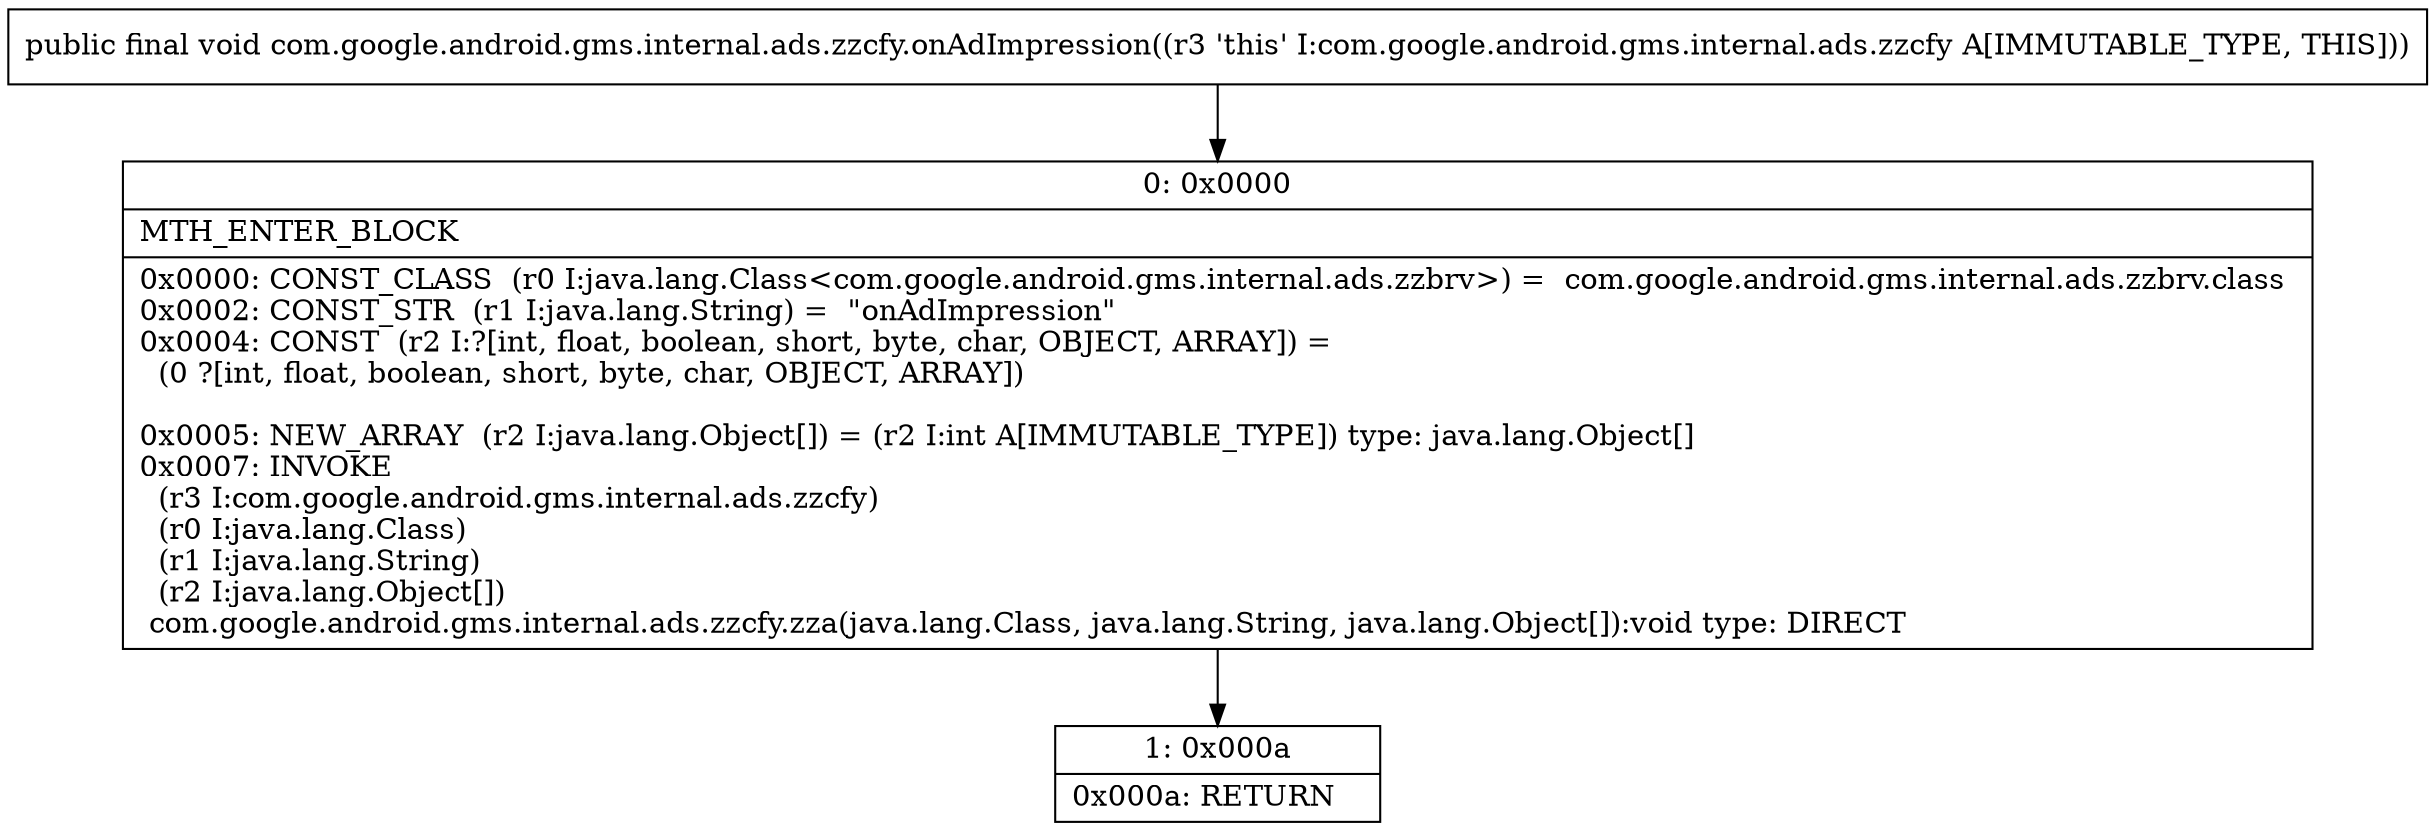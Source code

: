 digraph "CFG forcom.google.android.gms.internal.ads.zzcfy.onAdImpression()V" {
Node_0 [shape=record,label="{0\:\ 0x0000|MTH_ENTER_BLOCK\l|0x0000: CONST_CLASS  (r0 I:java.lang.Class\<com.google.android.gms.internal.ads.zzbrv\>) =  com.google.android.gms.internal.ads.zzbrv.class \l0x0002: CONST_STR  (r1 I:java.lang.String) =  \"onAdImpression\" \l0x0004: CONST  (r2 I:?[int, float, boolean, short, byte, char, OBJECT, ARRAY]) = \l  (0 ?[int, float, boolean, short, byte, char, OBJECT, ARRAY])\l \l0x0005: NEW_ARRAY  (r2 I:java.lang.Object[]) = (r2 I:int A[IMMUTABLE_TYPE]) type: java.lang.Object[] \l0x0007: INVOKE  \l  (r3 I:com.google.android.gms.internal.ads.zzcfy)\l  (r0 I:java.lang.Class)\l  (r1 I:java.lang.String)\l  (r2 I:java.lang.Object[])\l com.google.android.gms.internal.ads.zzcfy.zza(java.lang.Class, java.lang.String, java.lang.Object[]):void type: DIRECT \l}"];
Node_1 [shape=record,label="{1\:\ 0x000a|0x000a: RETURN   \l}"];
MethodNode[shape=record,label="{public final void com.google.android.gms.internal.ads.zzcfy.onAdImpression((r3 'this' I:com.google.android.gms.internal.ads.zzcfy A[IMMUTABLE_TYPE, THIS])) }"];
MethodNode -> Node_0;
Node_0 -> Node_1;
}

